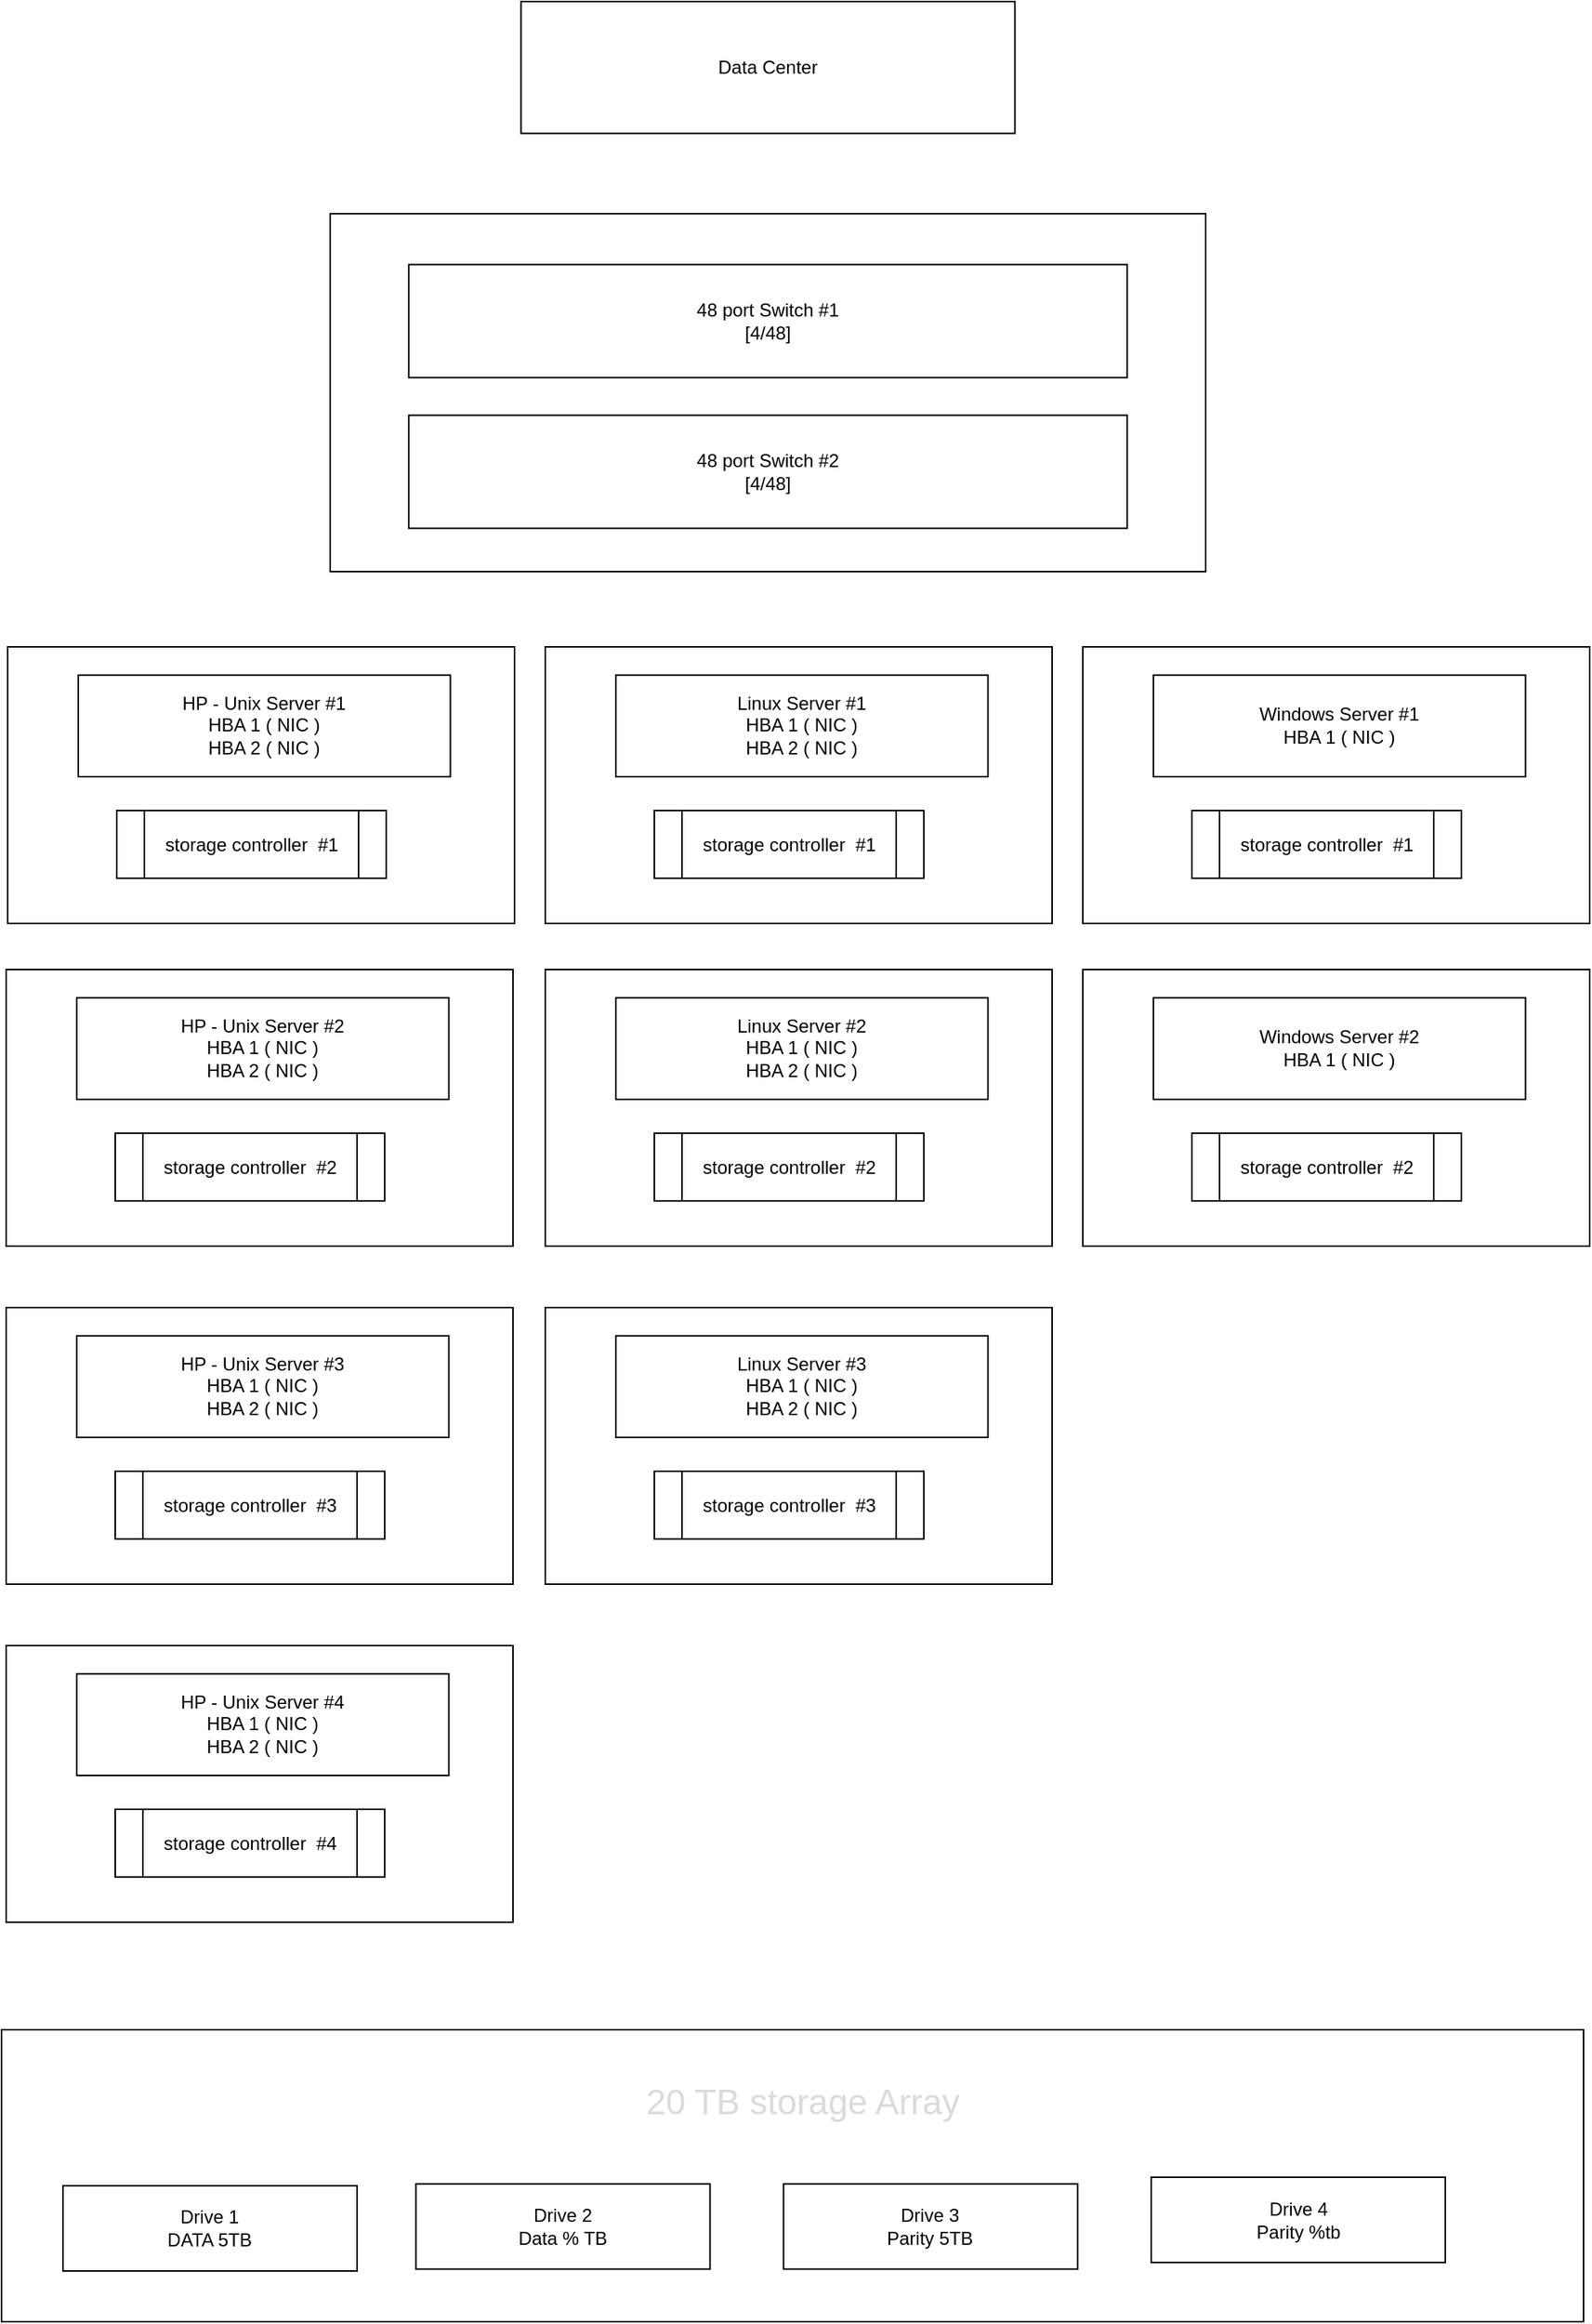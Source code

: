 <mxfile version="21.3.5" type="device">
  <diagram name="Page-1" id="Vy5V_9AVv1ckYbDrY3xL">
    <mxGraphModel dx="4097" dy="2060" grid="1" gridSize="10" guides="1" tooltips="1" connect="1" arrows="1" fold="1" page="1" pageScale="1" pageWidth="850" pageHeight="1100" math="0" shadow="0">
      <root>
        <mxCell id="0" />
        <mxCell id="1" parent="0" />
        <mxCell id="grshgtGWAKucJ6ZuGv4K-19" value="" style="group" vertex="1" connectable="0" parent="1">
          <mxGeometry x="60" y="440" width="330" height="180" as="geometry" />
        </mxCell>
        <mxCell id="grshgtGWAKucJ6ZuGv4K-17" value="" style="rounded=0;whiteSpace=wrap;html=1;" vertex="1" parent="grshgtGWAKucJ6ZuGv4K-19">
          <mxGeometry width="330" height="180" as="geometry" />
        </mxCell>
        <mxCell id="grshgtGWAKucJ6ZuGv4K-8" value="HP - Unix Server #1&lt;br&gt;HBA 1 ( NIC )&lt;br&gt;HBA 2 ( NIC )" style="rounded=0;whiteSpace=wrap;html=1;" vertex="1" parent="grshgtGWAKucJ6ZuGv4K-19">
          <mxGeometry x="45.949" y="18.367" width="242.278" height="66.122" as="geometry" />
        </mxCell>
        <mxCell id="grshgtGWAKucJ6ZuGv4K-18" value="storage controller&amp;nbsp; #1" style="shape=process;whiteSpace=wrap;html=1;backgroundOutline=1;" vertex="1" parent="grshgtGWAKucJ6ZuGv4K-19">
          <mxGeometry x="71.013" y="106.531" width="175.443" height="44.082" as="geometry" />
        </mxCell>
        <mxCell id="grshgtGWAKucJ6ZuGv4K-42" value="" style="group" vertex="1" connectable="0" parent="1">
          <mxGeometry x="760" y="440" width="330" height="180" as="geometry" />
        </mxCell>
        <mxCell id="grshgtGWAKucJ6ZuGv4K-43" value="" style="rounded=0;whiteSpace=wrap;html=1;" vertex="1" parent="grshgtGWAKucJ6ZuGv4K-42">
          <mxGeometry width="330" height="180" as="geometry" />
        </mxCell>
        <mxCell id="grshgtGWAKucJ6ZuGv4K-44" value="Windows Server #1&lt;br&gt;HBA 1 ( NIC )" style="rounded=0;whiteSpace=wrap;html=1;" vertex="1" parent="grshgtGWAKucJ6ZuGv4K-42">
          <mxGeometry x="45.949" y="18.367" width="242.278" height="66.122" as="geometry" />
        </mxCell>
        <mxCell id="grshgtGWAKucJ6ZuGv4K-45" value="storage controller&amp;nbsp; #1" style="shape=process;whiteSpace=wrap;html=1;backgroundOutline=1;" vertex="1" parent="grshgtGWAKucJ6ZuGv4K-42">
          <mxGeometry x="71.013" y="106.531" width="175.443" height="44.082" as="geometry" />
        </mxCell>
        <mxCell id="grshgtGWAKucJ6ZuGv4K-46" value="" style="group" vertex="1" connectable="0" parent="1">
          <mxGeometry x="410" y="440" width="330" height="180" as="geometry" />
        </mxCell>
        <mxCell id="grshgtGWAKucJ6ZuGv4K-47" value="" style="rounded=0;whiteSpace=wrap;html=1;" vertex="1" parent="grshgtGWAKucJ6ZuGv4K-46">
          <mxGeometry width="330" height="180" as="geometry" />
        </mxCell>
        <mxCell id="grshgtGWAKucJ6ZuGv4K-48" value="Linux Server #1&lt;br&gt;HBA 1 ( NIC )&lt;br&gt;HBA 2 ( NIC )" style="rounded=0;whiteSpace=wrap;html=1;" vertex="1" parent="grshgtGWAKucJ6ZuGv4K-46">
          <mxGeometry x="45.949" y="18.367" width="242.278" height="66.122" as="geometry" />
        </mxCell>
        <mxCell id="grshgtGWAKucJ6ZuGv4K-49" value="storage controller&amp;nbsp; #1" style="shape=process;whiteSpace=wrap;html=1;backgroundOutline=1;" vertex="1" parent="grshgtGWAKucJ6ZuGv4K-46">
          <mxGeometry x="71.013" y="106.531" width="175.443" height="44.082" as="geometry" />
        </mxCell>
        <mxCell id="grshgtGWAKucJ6ZuGv4K-50" value="" style="group" vertex="1" connectable="0" parent="1">
          <mxGeometry x="59" y="870" width="330" height="180" as="geometry" />
        </mxCell>
        <mxCell id="grshgtGWAKucJ6ZuGv4K-51" value="" style="rounded=0;whiteSpace=wrap;html=1;" vertex="1" parent="grshgtGWAKucJ6ZuGv4K-50">
          <mxGeometry width="330" height="180" as="geometry" />
        </mxCell>
        <mxCell id="grshgtGWAKucJ6ZuGv4K-52" value="HP - Unix Server #3&lt;br&gt;HBA 1 ( NIC )&lt;br&gt;HBA 2 ( NIC )" style="rounded=0;whiteSpace=wrap;html=1;" vertex="1" parent="grshgtGWAKucJ6ZuGv4K-50">
          <mxGeometry x="45.949" y="18.367" width="242.278" height="66.122" as="geometry" />
        </mxCell>
        <mxCell id="grshgtGWAKucJ6ZuGv4K-53" value="storage controller&amp;nbsp; #3" style="shape=process;whiteSpace=wrap;html=1;backgroundOutline=1;" vertex="1" parent="grshgtGWAKucJ6ZuGv4K-50">
          <mxGeometry x="71.013" y="106.531" width="175.443" height="44.082" as="geometry" />
        </mxCell>
        <mxCell id="grshgtGWAKucJ6ZuGv4K-54" value="" style="group" vertex="1" connectable="0" parent="1">
          <mxGeometry x="59" y="650" width="330" height="180" as="geometry" />
        </mxCell>
        <mxCell id="grshgtGWAKucJ6ZuGv4K-55" value="" style="rounded=0;whiteSpace=wrap;html=1;" vertex="1" parent="grshgtGWAKucJ6ZuGv4K-54">
          <mxGeometry width="330" height="180" as="geometry" />
        </mxCell>
        <mxCell id="grshgtGWAKucJ6ZuGv4K-56" value="HP - Unix Server #2&lt;br&gt;HBA 1 ( NIC )&lt;br&gt;HBA 2 ( NIC )" style="rounded=0;whiteSpace=wrap;html=1;" vertex="1" parent="grshgtGWAKucJ6ZuGv4K-54">
          <mxGeometry x="45.949" y="18.367" width="242.278" height="66.122" as="geometry" />
        </mxCell>
        <mxCell id="grshgtGWAKucJ6ZuGv4K-57" value="storage controller&amp;nbsp; #2" style="shape=process;whiteSpace=wrap;html=1;backgroundOutline=1;" vertex="1" parent="grshgtGWAKucJ6ZuGv4K-54">
          <mxGeometry x="71.013" y="106.531" width="175.443" height="44.082" as="geometry" />
        </mxCell>
        <mxCell id="grshgtGWAKucJ6ZuGv4K-58" value="" style="group" vertex="1" connectable="0" parent="1">
          <mxGeometry x="59" y="1090" width="330" height="180" as="geometry" />
        </mxCell>
        <mxCell id="grshgtGWAKucJ6ZuGv4K-59" value="" style="rounded=0;whiteSpace=wrap;html=1;" vertex="1" parent="grshgtGWAKucJ6ZuGv4K-58">
          <mxGeometry width="330" height="180" as="geometry" />
        </mxCell>
        <mxCell id="grshgtGWAKucJ6ZuGv4K-60" value="HP - Unix Server #4&lt;br&gt;HBA 1 ( NIC )&lt;br&gt;HBA 2 ( NIC )" style="rounded=0;whiteSpace=wrap;html=1;" vertex="1" parent="grshgtGWAKucJ6ZuGv4K-58">
          <mxGeometry x="45.949" y="18.367" width="242.278" height="66.122" as="geometry" />
        </mxCell>
        <mxCell id="grshgtGWAKucJ6ZuGv4K-61" value="storage controller&amp;nbsp; #4" style="shape=process;whiteSpace=wrap;html=1;backgroundOutline=1;" vertex="1" parent="grshgtGWAKucJ6ZuGv4K-58">
          <mxGeometry x="71.013" y="106.531" width="175.443" height="44.082" as="geometry" />
        </mxCell>
        <mxCell id="grshgtGWAKucJ6ZuGv4K-62" value="" style="group" vertex="1" connectable="0" parent="1">
          <mxGeometry x="410" y="650" width="330" height="180" as="geometry" />
        </mxCell>
        <mxCell id="grshgtGWAKucJ6ZuGv4K-63" value="" style="rounded=0;whiteSpace=wrap;html=1;" vertex="1" parent="grshgtGWAKucJ6ZuGv4K-62">
          <mxGeometry width="330" height="180" as="geometry" />
        </mxCell>
        <mxCell id="grshgtGWAKucJ6ZuGv4K-64" value="Linux Server #2&lt;br&gt;HBA 1 ( NIC )&lt;br&gt;HBA 2 ( NIC )" style="rounded=0;whiteSpace=wrap;html=1;" vertex="1" parent="grshgtGWAKucJ6ZuGv4K-62">
          <mxGeometry x="45.949" y="18.367" width="242.278" height="66.122" as="geometry" />
        </mxCell>
        <mxCell id="grshgtGWAKucJ6ZuGv4K-65" value="storage controller&amp;nbsp; #2" style="shape=process;whiteSpace=wrap;html=1;backgroundOutline=1;" vertex="1" parent="grshgtGWAKucJ6ZuGv4K-62">
          <mxGeometry x="71.013" y="106.531" width="175.443" height="44.082" as="geometry" />
        </mxCell>
        <mxCell id="grshgtGWAKucJ6ZuGv4K-66" value="" style="group" vertex="1" connectable="0" parent="1">
          <mxGeometry x="410" y="870" width="330" height="180" as="geometry" />
        </mxCell>
        <mxCell id="grshgtGWAKucJ6ZuGv4K-67" value="" style="rounded=0;whiteSpace=wrap;html=1;" vertex="1" parent="grshgtGWAKucJ6ZuGv4K-66">
          <mxGeometry width="330" height="180" as="geometry" />
        </mxCell>
        <mxCell id="grshgtGWAKucJ6ZuGv4K-68" value="Linux Server #3&lt;br&gt;HBA 1 ( NIC )&lt;br&gt;HBA 2 ( NIC )" style="rounded=0;whiteSpace=wrap;html=1;" vertex="1" parent="grshgtGWAKucJ6ZuGv4K-66">
          <mxGeometry x="45.949" y="18.367" width="242.278" height="66.122" as="geometry" />
        </mxCell>
        <mxCell id="grshgtGWAKucJ6ZuGv4K-69" value="storage controller&amp;nbsp; #3" style="shape=process;whiteSpace=wrap;html=1;backgroundOutline=1;" vertex="1" parent="grshgtGWAKucJ6ZuGv4K-66">
          <mxGeometry x="71.013" y="106.531" width="175.443" height="44.082" as="geometry" />
        </mxCell>
        <mxCell id="grshgtGWAKucJ6ZuGv4K-71" value="" style="group" vertex="1" connectable="0" parent="1">
          <mxGeometry x="760" y="650" width="330" height="180" as="geometry" />
        </mxCell>
        <mxCell id="grshgtGWAKucJ6ZuGv4K-72" value="" style="rounded=0;whiteSpace=wrap;html=1;" vertex="1" parent="grshgtGWAKucJ6ZuGv4K-71">
          <mxGeometry width="330" height="180" as="geometry" />
        </mxCell>
        <mxCell id="grshgtGWAKucJ6ZuGv4K-73" value="Windows Server #2&lt;br&gt;HBA 1 ( NIC )" style="rounded=0;whiteSpace=wrap;html=1;" vertex="1" parent="grshgtGWAKucJ6ZuGv4K-71">
          <mxGeometry x="45.949" y="18.367" width="242.278" height="66.122" as="geometry" />
        </mxCell>
        <mxCell id="grshgtGWAKucJ6ZuGv4K-74" value="storage controller&amp;nbsp; #2" style="shape=process;whiteSpace=wrap;html=1;backgroundOutline=1;" vertex="1" parent="grshgtGWAKucJ6ZuGv4K-71">
          <mxGeometry x="71.013" y="106.531" width="175.443" height="44.082" as="geometry" />
        </mxCell>
        <mxCell id="grshgtGWAKucJ6ZuGv4K-87" value="" style="group" vertex="1" connectable="0" parent="1">
          <mxGeometry x="56" y="1340" width="1030" height="190" as="geometry" />
        </mxCell>
        <mxCell id="grshgtGWAKucJ6ZuGv4K-75" value="" style="rounded=0;whiteSpace=wrap;html=1;" vertex="1" parent="grshgtGWAKucJ6ZuGv4K-87">
          <mxGeometry width="1030" height="190" as="geometry" />
        </mxCell>
        <mxCell id="grshgtGWAKucJ6ZuGv4K-84" value="&lt;font color=&quot;#dbdbdb&quot; style=&quot;font-size: 23px;&quot;&gt;20 TB storage Array&amp;nbsp;&lt;/font&gt;" style="text;strokeColor=none;fillColor=none;align=center;verticalAlign=middle;spacingLeft=4;spacingRight=4;overflow=hidden;points=[[0,0.5],[1,0.5]];portConstraint=eastwest;rotatable=0;whiteSpace=wrap;html=1;" vertex="1" parent="grshgtGWAKucJ6ZuGv4K-87">
          <mxGeometry x="335" y="17" width="380" height="60" as="geometry" />
        </mxCell>
        <mxCell id="grshgtGWAKucJ6ZuGv4K-85" value="" style="group" vertex="1" connectable="0" parent="grshgtGWAKucJ6ZuGv4K-87">
          <mxGeometry x="40" y="96" width="900" height="61" as="geometry" />
        </mxCell>
        <mxCell id="grshgtGWAKucJ6ZuGv4K-77" value="Drive 1&lt;br&gt;DATA 5TB" style="rounded=0;whiteSpace=wrap;html=1;" vertex="1" parent="grshgtGWAKucJ6ZuGv4K-85">
          <mxGeometry y="5.545" width="191.489" height="55.455" as="geometry" />
        </mxCell>
        <mxCell id="grshgtGWAKucJ6ZuGv4K-81" value="Drive 4&lt;br&gt;Parity %tb" style="rounded=0;whiteSpace=wrap;html=1;" vertex="1" parent="grshgtGWAKucJ6ZuGv4K-85">
          <mxGeometry x="708.511" width="191.489" height="55.455" as="geometry" />
        </mxCell>
        <mxCell id="grshgtGWAKucJ6ZuGv4K-82" value="Drive 3&lt;br&gt;Parity 5TB" style="rounded=0;whiteSpace=wrap;html=1;" vertex="1" parent="grshgtGWAKucJ6ZuGv4K-85">
          <mxGeometry x="469.149" y="4.313" width="191.489" height="55.455" as="geometry" />
        </mxCell>
        <mxCell id="grshgtGWAKucJ6ZuGv4K-83" value="Drive 2&lt;br&gt;Data % TB" style="rounded=0;whiteSpace=wrap;html=1;" vertex="1" parent="grshgtGWAKucJ6ZuGv4K-85">
          <mxGeometry x="229.787" y="4.313" width="191.489" height="55.455" as="geometry" />
        </mxCell>
        <mxCell id="grshgtGWAKucJ6ZuGv4K-2" value="Data Center" style="rounded=0;whiteSpace=wrap;html=1;" vertex="1" parent="1">
          <mxGeometry x="394.231" y="20" width="321.538" height="85.806" as="geometry" />
        </mxCell>
        <mxCell id="grshgtGWAKucJ6ZuGv4K-3" value="" style="rounded=0;whiteSpace=wrap;html=1;" vertex="1" parent="1">
          <mxGeometry x="270" y="158.097" width="570" height="232.903" as="geometry" />
        </mxCell>
        <mxCell id="grshgtGWAKucJ6ZuGv4K-5" value="48 port Switch #1&lt;br&gt;[4/48]" style="rounded=0;whiteSpace=wrap;html=1;" vertex="1" parent="1">
          <mxGeometry x="321.154" y="191.194" width="467.692" height="73.548" as="geometry" />
        </mxCell>
        <mxCell id="grshgtGWAKucJ6ZuGv4K-6" value="48 port Switch #2&lt;br&gt;[4/48]" style="rounded=0;whiteSpace=wrap;html=1;" vertex="1" parent="1">
          <mxGeometry x="321.154" y="289.258" width="467.692" height="73.548" as="geometry" />
        </mxCell>
      </root>
    </mxGraphModel>
  </diagram>
</mxfile>
